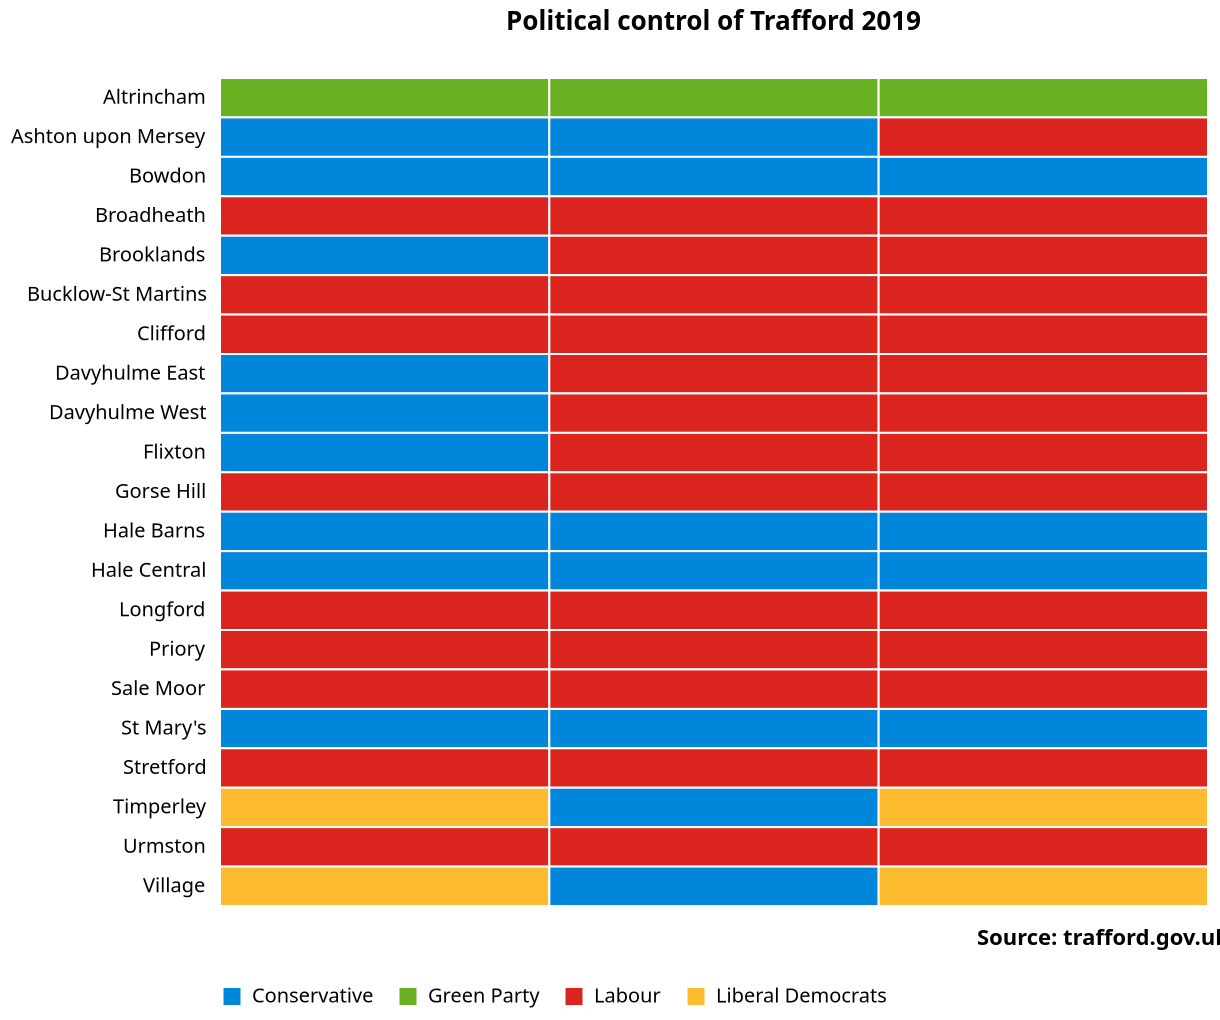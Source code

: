 {
  "$schema": "https://vega.github.io/schema/vega-lite/v3.json",
  "description": "Visualisation showing the party represented by the three councillors in each of Trafford's wards",
  "autosize": {"type": "fit"},
  "width": 600,
  "height": 500,
  "title": {"text": "Political control of Trafford 2019", "offset": 20},
  "data": {
    "values": [
      {
        "area_code": "E05000819",
        "area_name": "Altrincham",
        "year_elected": 2018,
        "councillor_number": 1,
        "councillor_name": "COGGINS, Geraldine Philomena",
        "winning_party": "Green Party"
      },
      {
        "area_code": "E05000820",
        "area_name": "Ashton upon Mersey",
        "year_elected": 2016,
        "councillor_number": 1,
        "councillor_name": "RIGBY, Brian Dean",
        "winning_party": "Conservative"
      },
      {
        "area_code": "E05000821",
        "area_name": "Bowdon",
        "year_elected": 2016,
        "councillor_number": 1,
        "councillor_name": "ANSTEE, Sean Brian",
        "winning_party": "Conservative"
      },
      {
        "area_code": "E05000822",
        "area_name": "Broadheath",
        "year_elected": 2016,
        "councillor_number": 1,
        "councillor_name": "WESTERN, Denise Ailsa",
        "winning_party": "Labour"
      },
      {
        "area_code": "E05000823",
        "area_name": "Brooklands",
        "year_elected": 2016,
        "councillor_number": 1,
        "councillor_name": "BOYES, Chris",
        "winning_party": "Conservative"
      },
      {
        "area_code": "E05000824",
        "area_name": "Bucklow-St Martins",
        "year_elected": 2016,
        "councillor_number": 1,
        "councillor_name": "WRIGHT, James Alexander",
        "winning_party": "Labour"
      },
      {
        "area_code": "E05000825",
        "area_name": "Clifford",
        "year_elected": 2016,
        "councillor_number": 1,
        "councillor_name": "STENNETT, Whit",
        "winning_party": "Labour"
      },
      {
        "area_code": "E05000826",
        "area_name": "Davyhulme East",
        "year_elected": 2016,
        "councillor_number": 1,
        "councillor_name": "BLACKBURN, Linda Louise",
        "winning_party": "Conservative"
      },
      {
        "area_code": "E05000827",
        "area_name": "Davyhulme West",
        "year_elected": 2016,
        "councillor_number": 1,
        "councillor_name": "SHAW, Brian",
        "winning_party": "Conservative"
      },
      {
        "area_code": "E05000828",
        "area_name": "Flixton",
        "year_elected": 2016,
        "councillor_number": 1,
        "councillor_name": "LALLY, Paul Michael David",
        "winning_party": "Conservative"
      },
      {
        "area_code": "E05000829",
        "area_name": "Gorse Hill",
        "year_elected": 2016,
        "councillor_number": 1,
        "councillor_name": "WALSH, Laurence James",
        "winning_party": "Labour"
      },
      {
        "area_code": "E05000830",
        "area_name": "Hale Barns",
        "year_elected": 2016,
        "councillor_number": 1,
        "councillor_name": "MYERS, Patrick John",
        "winning_party": "Conservative"
      },
      {
        "area_code": "E05000831",
        "area_name": "Hale Central",
        "year_elected": 2016,
        "councillor_number": 1,
        "councillor_name": "HADDAD, Denise Louise",
        "winning_party": "Conservative"
      },
      {
        "area_code": "E05000832",
        "area_name": "Longford",
        "year_elected": 2016,
        "councillor_number": 1,
        "councillor_name": "LLOYD, Judith Ann",
        "winning_party": "Labour"
      },
      {
        "area_code": "E05000833",
        "area_name": "Priory",
        "year_elected": 2016,
        "councillor_number": 1,
        "councillor_name": "BROTHERTON, Barry",
        "winning_party": "Labour"
      },
      {
        "area_code": "E05000834",
        "area_name": "St Mary's",
        "year_elected": 2016,
        "councillor_number": 1,
        "councillor_name": "HOLDEN, John Charles",
        "winning_party": "Conservative"
      },
      {
        "area_code": "E05000835",
        "area_name": "Sale Moor",
        "year_elected": 2016,
        "councillor_number": 1,
        "councillor_name": "FREEMAN, Mike",
        "winning_party": "Labour"
      },
      {
        "area_code": "E05000836",
        "area_name": "Stretford",
        "year_elected": 2016,
        "councillor_number": 1,
        "councillor_name": "ROSS, Tom William",
        "winning_party": "Labour"
      },
      {
        "area_code": "E05000837",
        "area_name": "Timperley",
        "year_elected": 2016,
        "councillor_number": 1,
        "councillor_name": "BROPHY, Jane Elisabeth",
        "winning_party": "Liberal Democrats"
      },
      {
        "area_code": "E05000838",
        "area_name": "Urmston",
        "year_elected": 2016,
        "councillor_number": 1,
        "councillor_name": "HYNES, Catherine Louise",
        "winning_party": "Labour"
      },
      {
        "area_code": "E05000839",
        "area_name": "Village",
        "year_elected": 2016,
        "councillor_number": 1,
        "councillor_name": "BOWKER, Ray",
        "winning_party": "Liberal Democrats"
      },
      {
        "area_code": "E05000819",
        "area_name": "Altrincham",
        "year_elected": 2018,
        "councillor_number": 2,
        "councillor_name": "JERROME, Dan",
        "winning_party": "Green Party"
      },
      {
        "area_code": "E05000820",
        "area_name": "Ashton upon Mersey",
        "year_elected": 2018,
        "councillor_number": 2,
        "councillor_name": "LAMB, John Terrence",
        "winning_party": "Conservative"
      },
      {
        "area_code": "E05000821",
        "area_name": "Bowdon",
        "year_elected": 2018,
        "councillor_number": 2,
        "councillor_name": "BARCLAY, Karen Myra",
        "winning_party": "Conservative"
      },
      {
        "area_code": "E05000822",
        "area_name": "Broadheath",
        "year_elected": 2018,
        "councillor_number": 2,
        "councillor_name": "WHYTE, Amy Marie",
        "winning_party": "Labour"
      },
      {
        "area_code": "E05000823",
        "area_name": "Brooklands",
        "year_elected": 2018,
        "councillor_number": 2,
        "councillor_name": "LONGDEN, Steven Gregory",
        "winning_party": "Labour"
      },
      {
        "area_code": "E05000824",
        "area_name": "Bucklow-St Martins",
        "year_elected": 2018,
        "councillor_number": 2,
        "councillor_name": "NEW, Adele Louise",
        "winning_party": "Labour"
      },
      {
        "area_code": "E05000825",
        "area_name": "Clifford",
        "year_elected": 2018,
        "councillor_number": 2,
        "councillor_name": "TAYLOR, Sophie Rachel",
        "winning_party": "Labour"
      },
      {
        "area_code": "E05000826",
        "area_name": "Davyhulme East",
        "year_elected": 2018,
        "councillor_number": 2,
        "councillor_name": "DILLON, Jayne Elizabeth",
        "winning_party": "Labour"
      },
      {
        "area_code": "E05000827",
        "area_name": "Davyhulme West",
        "year_elected": 2018,
        "councillor_number": 2,
        "councillor_name": "WHITHAM, Graham",
        "winning_party": "Labour"
      },
      {
        "area_code": "E05000828",
        "area_name": "Flixton",
        "year_elected": 2018,
        "councillor_number": 2,
        "councillor_name": "THOMAS, Simon Garfield",
        "winning_party": "Labour"
      },
      {
        "area_code": "E05000829",
        "area_name": "Gorse Hill",
        "year_elected": 2018,
        "councillor_number": 2,
        "councillor_name": "ACTON, David",
        "winning_party": "Labour"
      },
      {
        "area_code": "E05000830",
        "area_name": "Hale Barns",
        "year_elected": 2018,
        "councillor_number": 2,
        "councillor_name": "BUTT, Dylan",
        "winning_party": "Conservative"
      },
      {
        "area_code": "E05000831",
        "area_name": "Hale Central",
        "year_elected": 2018,
        "councillor_number": 2,
        "councillor_name": "MITCHELL, Alan Robert",
        "winning_party": "Conservative"
      },
      {
        "area_code": "E05000832",
        "area_name": "Longford",
        "year_elected": 2018,
        "councillor_number": 2,
        "councillor_name": "JARMAN, David Paul",
        "winning_party": "Labour"
      },
      {
        "area_code": "E05000833",
        "area_name": "Priory",
        "year_elected": 2018,
        "councillor_number": 2,
        "councillor_name": "BAUGH, Jane Everall",
        "winning_party": "Labour"
      },
      {
        "area_code": "E05000834",
        "area_name": "St Mary's",
        "year_elected": 2018,
        "councillor_number": 2,
        "councillor_name": "CHILTON, Rob",
        "winning_party": "Conservative"
      },
      {
        "area_code": "E05000835",
        "area_name": "Sale Moor",
        "year_elected": 2018,
        "councillor_number": 2,
        "councillor_name": "PATEL, Elizabeth Alice Louise",
        "winning_party": "Labour"
      },
      {
        "area_code": "E05000836",
        "area_name": "Stretford",
        "year_elected": 2018,
        "councillor_number": 2,
        "councillor_name": "SLATER, Jane Winifred",
        "winning_party": "Labour"
      },
      {
        "area_code": "E05000837",
        "area_name": "Timperley",
        "year_elected": 2018,
        "councillor_number": 2,
        "councillor_name": "EVANS, Nathan Morris France",
        "winning_party": "Conservative"
      },
      {
        "area_code": "E05000838",
        "area_name": "Urmston",
        "year_elected": 2018,
        "councillor_number": 2,
        "councillor_name": "PROCTER, Kevin Alan",
        "winning_party": "Labour"
      },
      {
        "area_code": "E05000839",
        "area_name": "Village",
        "year_elected": 2018,
        "councillor_number": 2,
        "councillor_name": "CAREY, Thomas John Patrick",
        "winning_party": "Conservative"
      },
      {
        "area_code": "E05000819",
        "area_name": "Altrincham",
        "year_elected": 2019,
        "councillor_number": 3,
        "councillor_name": "WELTON, Michael John",
        "winning_party": "Green Party"
      },
      {
        "area_code": "E05000820",
        "area_name": "Ashton upon Mersey",
        "year_elected": 2019,
        "councillor_number": 3,
        "councillor_name": "HARTLEY, Ben",
        "winning_party": "Labour"
      },
      {
        "area_code": "E05000821",
        "area_name": "Bowdon",
        "year_elected": 2019,
        "councillor_number": 3,
        "councillor_name": "CHURCHILL, Claire Helen",
        "winning_party": "Conservative"
      },
      {
        "area_code": "E05000822",
        "area_name": "Broadheath",
        "year_elected": 2019,
        "councillor_number": 3,
        "councillor_name": "CARR, Serena",
        "winning_party": "Labour"
      },
      {
        "area_code": "E05000823",
        "area_name": "Brooklands",
        "year_elected": 2019,
        "councillor_number": 3,
        "councillor_name": "THOMPSON, Rose",
        "winning_party": "Labour"
      },
      {
        "area_code": "E05000824",
        "area_name": "Bucklow-St Martins",
        "year_elected": 2019,
        "councillor_number": 3,
        "councillor_name": "WILLIAMS, Aidan James",
        "winning_party": "Labour"
      },
      {
        "area_code": "E05000825",
        "area_name": "Clifford",
        "year_elected": 2019,
        "councillor_number": 3,
        "councillor_name": "AKINOLA, Akilah",
        "winning_party": "Labour"
      },
      {
        "area_code": "E05000826",
        "area_name": "Davyhulme East",
        "year_elected": 2019,
        "councillor_number": 3,
        "councillor_name": "WINSTANLEY, Barry Gerard",
        "winning_party": "Labour"
      },
      {
        "area_code": "E05000827",
        "area_name": "Davyhulme West",
        "year_elected": 2019,
        "councillor_number": 3,
        "councillor_name": "CARTER, Karina Gay",
        "winning_party": "Labour"
      },
      {
        "area_code": "E05000828",
        "area_name": "Flixton",
        "year_elected": 2019,
        "councillor_number": 3,
        "councillor_name": "PROCTER, Shirley Blair",
        "winning_party": "Labour"
      },
      {
        "area_code": "E05000829",
        "area_name": "Gorse Hill",
        "year_elected": 2019,
        "councillor_number": 3,
        "councillor_name": "CORDINGLEY, Mike",
        "winning_party": "Labour"
      },
      {
        "area_code": "E05000830",
        "area_name": "Hale Barns",
        "year_elected": 2019,
        "councillor_number": 3,
        "councillor_name": "MORGAN, Dave",
        "winning_party": "Conservative"
      },
      {
        "area_code": "E05000831",
        "area_name": "Hale Central",
        "year_elected": 2019,
        "councillor_number": 3,
        "councillor_name": "YOUNG, Patricia Beatrix",
        "winning_party": "Conservative"
      },
      {
        "area_code": "E05000832",
        "area_name": "Longford",
        "year_elected": 2019,
        "councillor_number": 3,
        "councillor_name": "DUFFIELD, Anne Christine",
        "winning_party": "Labour"
      },
      {
        "area_code": "E05000833",
        "area_name": "Priory",
        "year_elected": 2019,
        "councillor_number": 3,
        "councillor_name": "WESTERN, Andrew Howard",
        "winning_party": "Labour"
      },
      {
        "area_code": "E05000834",
        "area_name": "St Mary's",
        "year_elected": 2019,
        "councillor_number": 3,
        "councillor_name": "BUNTING, Dan",
        "winning_party": "Conservative"
      },
      {
        "area_code": "E05000835",
        "area_name": "Sale Moor",
        "year_elected": 2019,
        "councillor_number": 3,
        "councillor_name": "BENNETT, Joanne Mary",
        "winning_party": "Labour"
      },
      {
        "area_code": "E05000836",
        "area_name": "Stretford",
        "year_elected": 2019,
        "councillor_number": 3,
        "councillor_name": "ADSHEAD, Stephen Anthony",
        "winning_party": "Labour"
      },
      {
        "area_code": "E05000837",
        "area_name": "Timperley",
        "year_elected": 2019,
        "councillor_number": 3,
        "councillor_name": "MINNIS, Meena",
        "winning_party": "Liberal Democrats"
      },
      {
        "area_code": "E05000838",
        "area_name": "Urmston",
        "year_elected": 2019,
        "councillor_number": 3,
        "councillor_name": "HARDING, Jo",
        "winning_party": "Labour"
      },
      {
        "area_code": "E05000839",
        "area_name": "Village",
        "year_elected": 2019,
        "councillor_number": 3,
        "councillor_name": "NEWGROSH, Julian David",
        "winning_party": "Liberal Democrats"
      }
    ]
  },
  "encoding": {
    "x": {
      "field": "councillor_number",
      "type": "ordinal",
      "axis": {
        "labels": false,
        "title": "Source: trafford.gov.uk",
        "titleX": 441,
        "titleY": 10
      }
    },
    "y": {
      "field": "area_name",
      "type": "nominal",
      "axis": {
        "title": null,
        "offset": 5,
        "ticks": false,
        "minExtent": 70,
        "domain": false
      }
    }
  },
  "layer": [
    {
      "mark": {"type": "rect", "filled": true, "stroke": "#fff"},
      "encoding": {
        "color": {
          "field": "winning_party",
          "type": "ordinal",
          "scale": {"domain": ["Conservative", "Green Party", "Labour", "Liberal Democrats"], "range": ["#0087dc", "#6ab023", "#dc241f", "#fdbb30"]},
          "legend": {
            "title": null,
            "orient": "bottom",
            "direction": "horizontal"
          }
        },
        "size": {"value": 100},
        "opacity": {"value": 1},
        "tooltip": [
          {"field": "councillor_name", "type": "nominal", "title": "Councillor"},
          {"field": "year_elected", "type": "nominal", "title": "Elected"}
        ]
      }
    }
  ],
  "config": {
    "style": {"cell": {"stroke": "transparent"}},
    "axis": {"ticks": false, "domainColor": null}
  }
}
